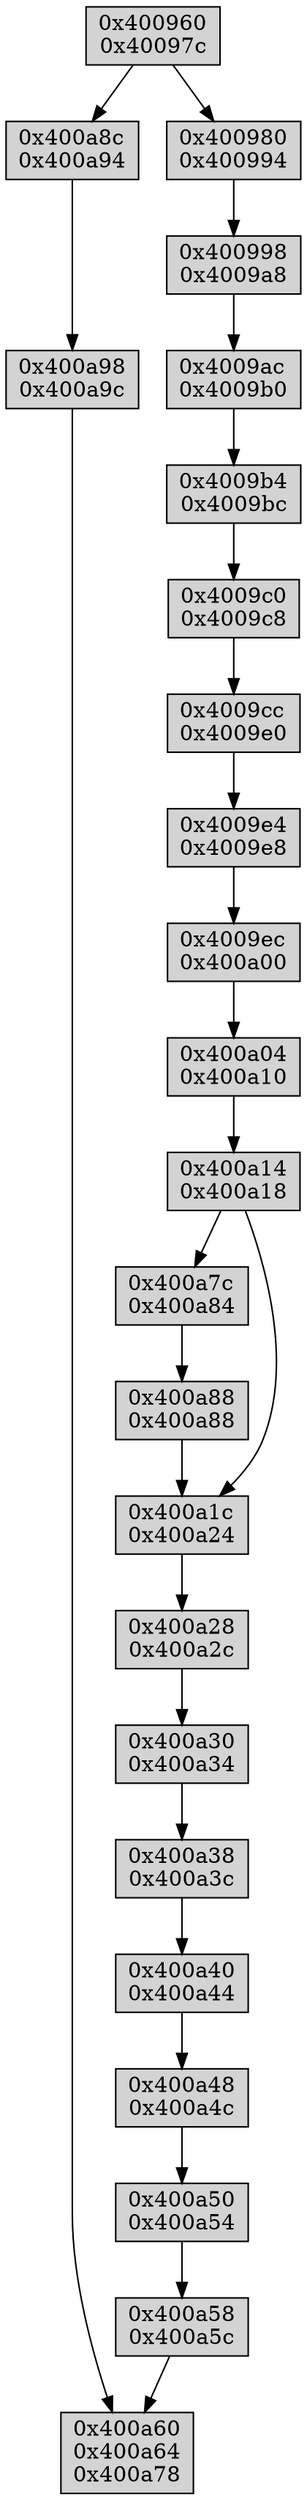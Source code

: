 digraph "" {
	node [label="\N",
		shape=record,
		style=filled
	];
	4196732	[label="0x400960\l0x40097c"];
	4197012	[label="0x400a8c\l0x400a94"];
	4196732 -> 4197012;
	4196756	[label="0x400980\l0x400994"];
	4196732 -> 4196756;
	4197020	[label="0x400a98\l0x400a9c"];
	4197012 -> 4197020;
	4196984	[label="0x400a60\l0x400a64\l0x400a78"];
	4197020 -> 4196984;
	4196776	[label="0x400998\l0x4009a8"];
	4196756 -> 4196776;
	4196784	[label="0x4009ac\l0x4009b0"];
	4196776 -> 4196784;
	4196796	[label="0x4009b4\l0x4009bc"];
	4196784 -> 4196796;
	4196808	[label="0x4009c0\l0x4009c8"];
	4196796 -> 4196808;
	4196832	[label="0x4009cc\l0x4009e0"];
	4196808 -> 4196832;
	4196840	[label="0x4009e4\l0x4009e8"];
	4196832 -> 4196840;
	4196864	[label="0x4009ec\l0x400a00"];
	4196840 -> 4196864;
	4196880	[label="0x400a04\l0x400a10"];
	4196864 -> 4196880;
	4196888	[label="0x400a14\l0x400a18"];
	4196880 -> 4196888;
	4196996	[label="0x400a7c\l0x400a84"];
	4196888 -> 4196996;
	4196900	[label="0x400a1c\l0x400a24"];
	4196888 -> 4196900;
	4197000	[label="0x400a88\l0x400a88"];
	4196996 -> 4197000;
	4197000 -> 4196900;
	4196908	[label="0x400a28\l0x400a2c"];
	4196900 -> 4196908;
	4196916	[label="0x400a30\l0x400a34"];
	4196908 -> 4196916;
	4196924	[label="0x400a38\l0x400a3c"];
	4196916 -> 4196924;
	4196932	[label="0x400a40\l0x400a44"];
	4196924 -> 4196932;
	4196940	[label="0x400a48\l0x400a4c"];
	4196932 -> 4196940;
	4196948	[label="0x400a50\l0x400a54"];
	4196940 -> 4196948;
	4196956	[label="0x400a58\l0x400a5c"];
	4196948 -> 4196956;
	4196956 -> 4196984;
}
